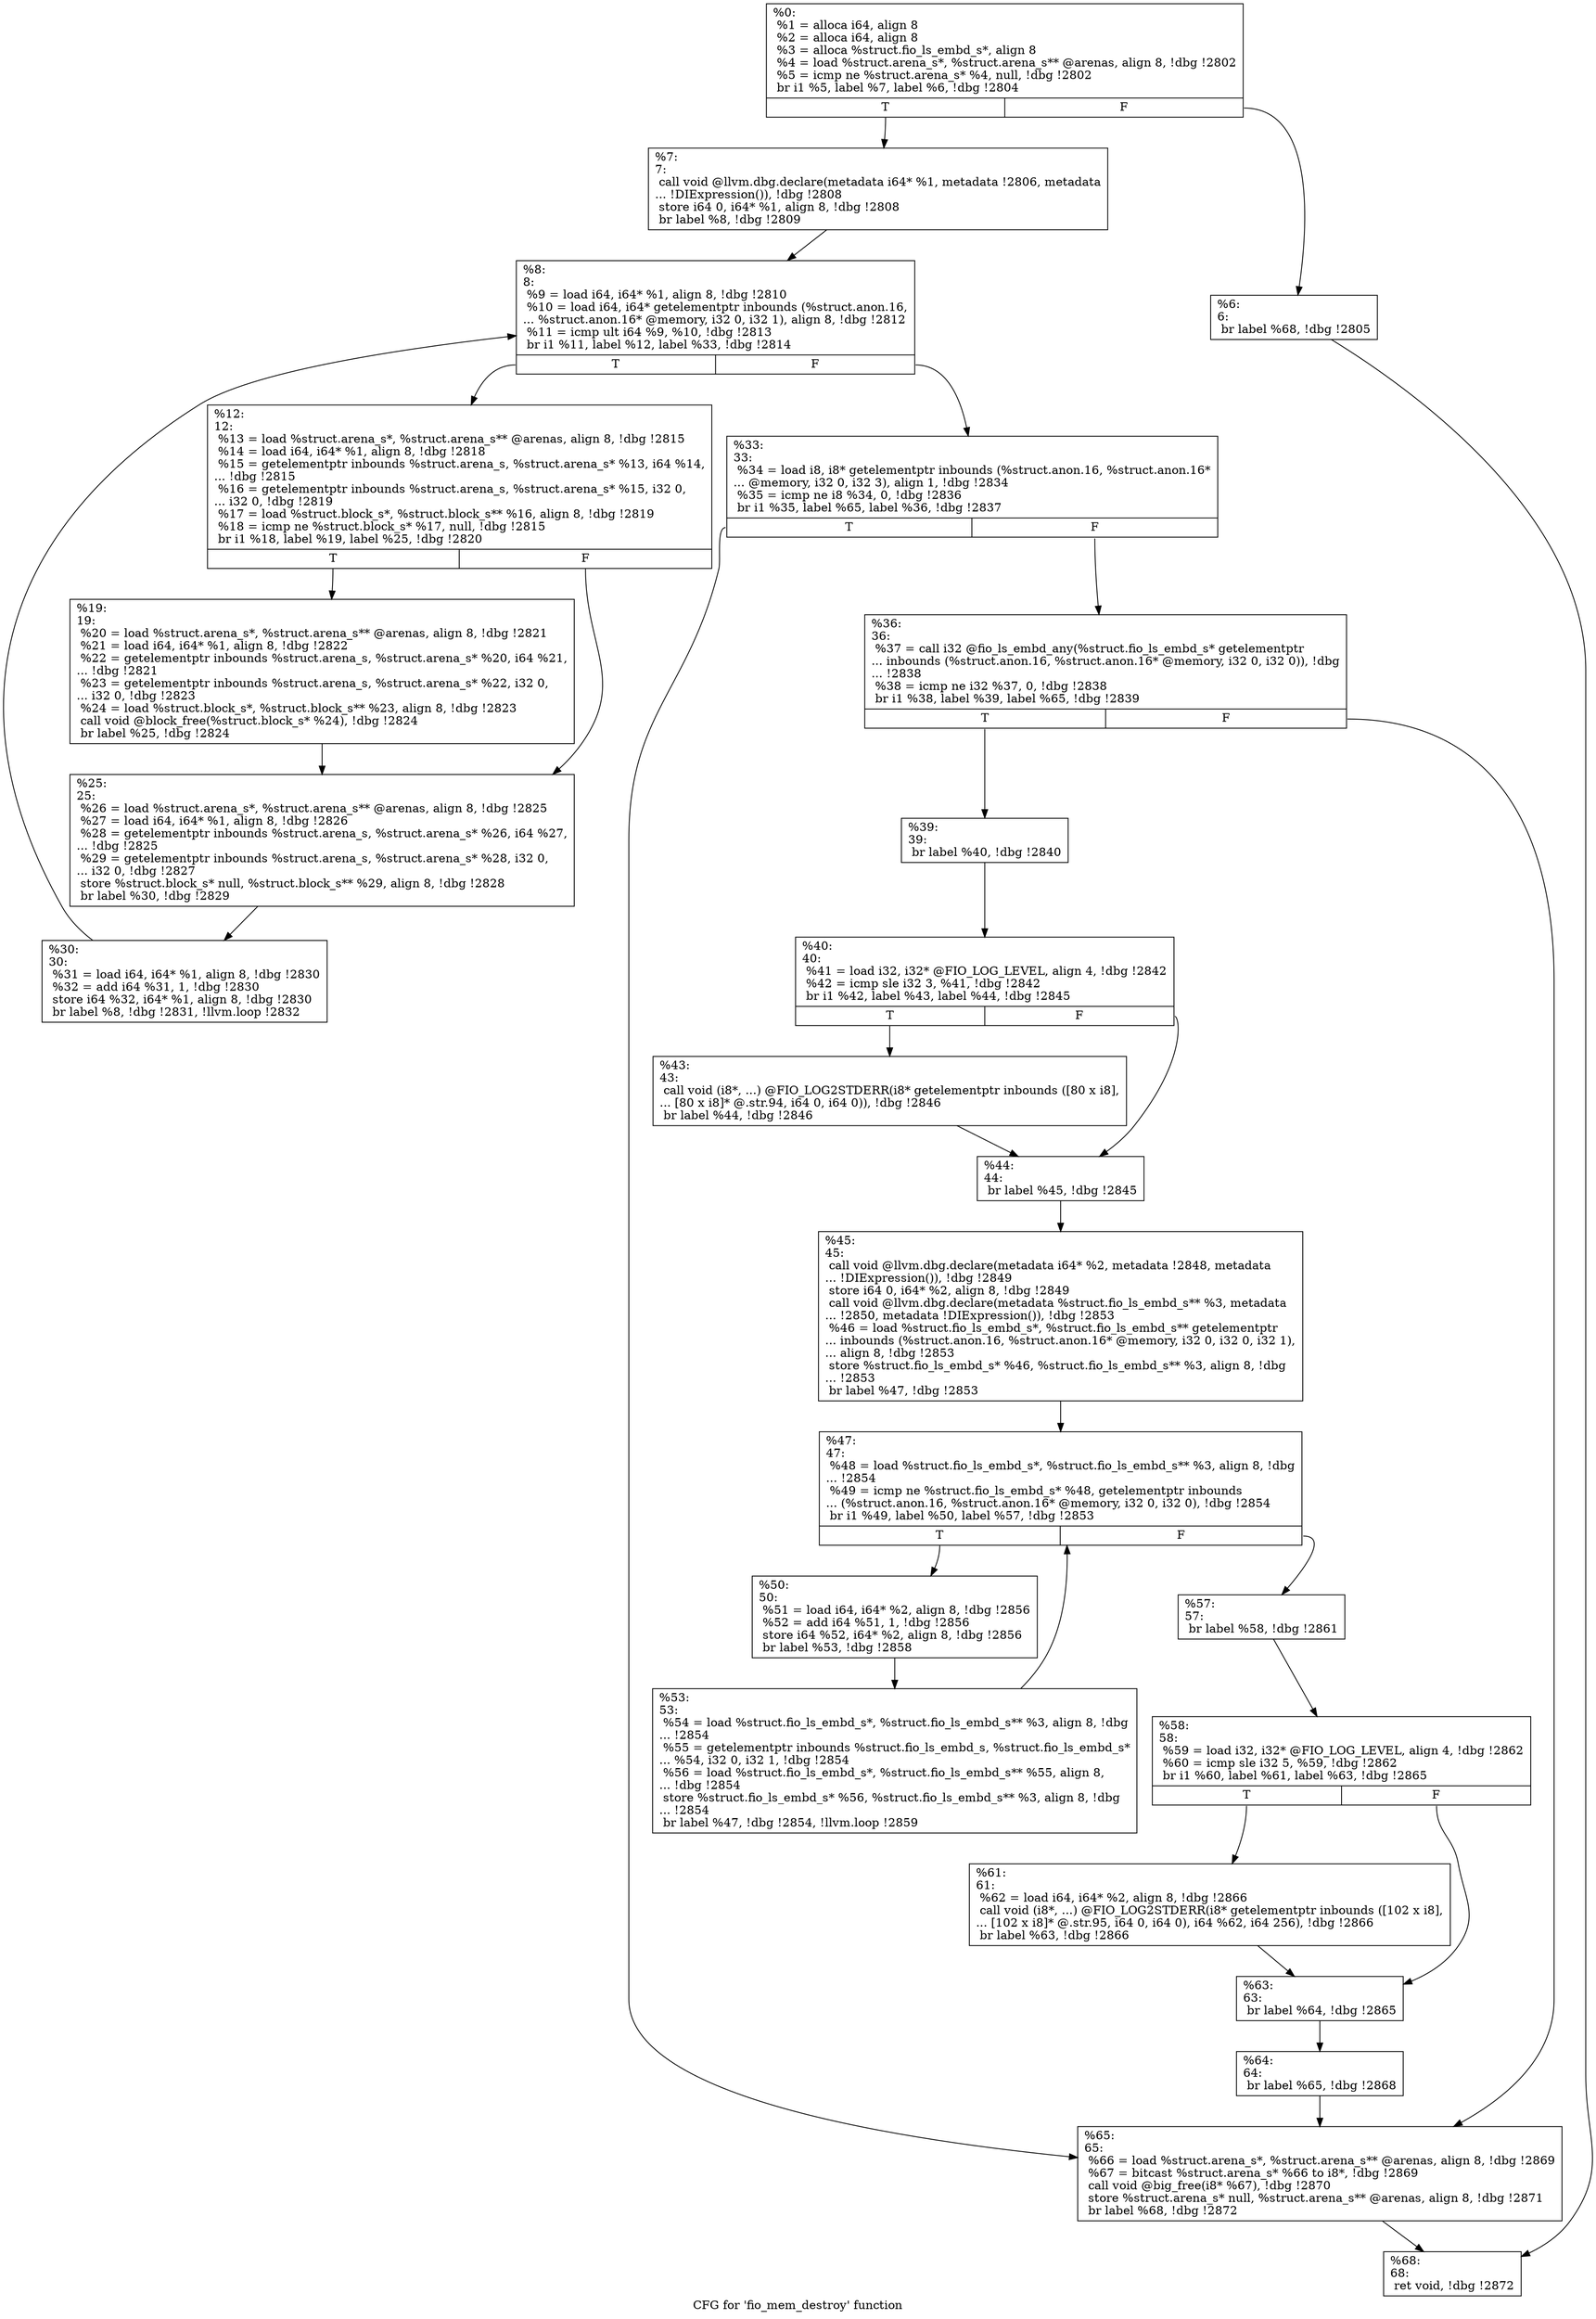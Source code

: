 digraph "CFG for 'fio_mem_destroy' function" {
	label="CFG for 'fio_mem_destroy' function";

	Node0x5568516a1ed0 [shape=record,label="{%0:\l  %1 = alloca i64, align 8\l  %2 = alloca i64, align 8\l  %3 = alloca %struct.fio_ls_embd_s*, align 8\l  %4 = load %struct.arena_s*, %struct.arena_s** @arenas, align 8, !dbg !2802\l  %5 = icmp ne %struct.arena_s* %4, null, !dbg !2802\l  br i1 %5, label %7, label %6, !dbg !2804\l|{<s0>T|<s1>F}}"];
	Node0x5568516a1ed0:s0 -> Node0x5568516a2c10;
	Node0x5568516a1ed0:s1 -> Node0x5568516a2bc0;
	Node0x5568516a2bc0 [shape=record,label="{%6:\l6:                                                \l  br label %68, !dbg !2805\l}"];
	Node0x5568516a2bc0 -> Node0x5568516a32f0;
	Node0x5568516a2c10 [shape=record,label="{%7:\l7:                                                \l  call void @llvm.dbg.declare(metadata i64* %1, metadata !2806, metadata\l... !DIExpression()), !dbg !2808\l  store i64 0, i64* %1, align 8, !dbg !2808\l  br label %8, !dbg !2809\l}"];
	Node0x5568516a2c10 -> Node0x5568516a2c60;
	Node0x5568516a2c60 [shape=record,label="{%8:\l8:                                                \l  %9 = load i64, i64* %1, align 8, !dbg !2810\l  %10 = load i64, i64* getelementptr inbounds (%struct.anon.16,\l... %struct.anon.16* @memory, i32 0, i32 1), align 8, !dbg !2812\l  %11 = icmp ult i64 %9, %10, !dbg !2813\l  br i1 %11, label %12, label %33, !dbg !2814\l|{<s0>T|<s1>F}}"];
	Node0x5568516a2c60:s0 -> Node0x5568516a2cb0;
	Node0x5568516a2c60:s1 -> Node0x5568516a2df0;
	Node0x5568516a2cb0 [shape=record,label="{%12:\l12:                                               \l  %13 = load %struct.arena_s*, %struct.arena_s** @arenas, align 8, !dbg !2815\l  %14 = load i64, i64* %1, align 8, !dbg !2818\l  %15 = getelementptr inbounds %struct.arena_s, %struct.arena_s* %13, i64 %14,\l... !dbg !2815\l  %16 = getelementptr inbounds %struct.arena_s, %struct.arena_s* %15, i32 0,\l... i32 0, !dbg !2819\l  %17 = load %struct.block_s*, %struct.block_s** %16, align 8, !dbg !2819\l  %18 = icmp ne %struct.block_s* %17, null, !dbg !2815\l  br i1 %18, label %19, label %25, !dbg !2820\l|{<s0>T|<s1>F}}"];
	Node0x5568516a2cb0:s0 -> Node0x5568516a2d00;
	Node0x5568516a2cb0:s1 -> Node0x5568516a2d50;
	Node0x5568516a2d00 [shape=record,label="{%19:\l19:                                               \l  %20 = load %struct.arena_s*, %struct.arena_s** @arenas, align 8, !dbg !2821\l  %21 = load i64, i64* %1, align 8, !dbg !2822\l  %22 = getelementptr inbounds %struct.arena_s, %struct.arena_s* %20, i64 %21,\l... !dbg !2821\l  %23 = getelementptr inbounds %struct.arena_s, %struct.arena_s* %22, i32 0,\l... i32 0, !dbg !2823\l  %24 = load %struct.block_s*, %struct.block_s** %23, align 8, !dbg !2823\l  call void @block_free(%struct.block_s* %24), !dbg !2824\l  br label %25, !dbg !2824\l}"];
	Node0x5568516a2d00 -> Node0x5568516a2d50;
	Node0x5568516a2d50 [shape=record,label="{%25:\l25:                                               \l  %26 = load %struct.arena_s*, %struct.arena_s** @arenas, align 8, !dbg !2825\l  %27 = load i64, i64* %1, align 8, !dbg !2826\l  %28 = getelementptr inbounds %struct.arena_s, %struct.arena_s* %26, i64 %27,\l... !dbg !2825\l  %29 = getelementptr inbounds %struct.arena_s, %struct.arena_s* %28, i32 0,\l... i32 0, !dbg !2827\l  store %struct.block_s* null, %struct.block_s** %29, align 8, !dbg !2828\l  br label %30, !dbg !2829\l}"];
	Node0x5568516a2d50 -> Node0x5568516a2da0;
	Node0x5568516a2da0 [shape=record,label="{%30:\l30:                                               \l  %31 = load i64, i64* %1, align 8, !dbg !2830\l  %32 = add i64 %31, 1, !dbg !2830\l  store i64 %32, i64* %1, align 8, !dbg !2830\l  br label %8, !dbg !2831, !llvm.loop !2832\l}"];
	Node0x5568516a2da0 -> Node0x5568516a2c60;
	Node0x5568516a2df0 [shape=record,label="{%33:\l33:                                               \l  %34 = load i8, i8* getelementptr inbounds (%struct.anon.16, %struct.anon.16*\l... @memory, i32 0, i32 3), align 1, !dbg !2834\l  %35 = icmp ne i8 %34, 0, !dbg !2836\l  br i1 %35, label %65, label %36, !dbg !2837\l|{<s0>T|<s1>F}}"];
	Node0x5568516a2df0:s0 -> Node0x5568516a32a0;
	Node0x5568516a2df0:s1 -> Node0x5568516a2e40;
	Node0x5568516a2e40 [shape=record,label="{%36:\l36:                                               \l  %37 = call i32 @fio_ls_embd_any(%struct.fio_ls_embd_s* getelementptr\l... inbounds (%struct.anon.16, %struct.anon.16* @memory, i32 0, i32 0)), !dbg\l... !2838\l  %38 = icmp ne i32 %37, 0, !dbg !2838\l  br i1 %38, label %39, label %65, !dbg !2839\l|{<s0>T|<s1>F}}"];
	Node0x5568516a2e40:s0 -> Node0x5568516a2e90;
	Node0x5568516a2e40:s1 -> Node0x5568516a32a0;
	Node0x5568516a2e90 [shape=record,label="{%39:\l39:                                               \l  br label %40, !dbg !2840\l}"];
	Node0x5568516a2e90 -> Node0x5568516a2ee0;
	Node0x5568516a2ee0 [shape=record,label="{%40:\l40:                                               \l  %41 = load i32, i32* @FIO_LOG_LEVEL, align 4, !dbg !2842\l  %42 = icmp sle i32 3, %41, !dbg !2842\l  br i1 %42, label %43, label %44, !dbg !2845\l|{<s0>T|<s1>F}}"];
	Node0x5568516a2ee0:s0 -> Node0x5568516a2f30;
	Node0x5568516a2ee0:s1 -> Node0x5568516a2f80;
	Node0x5568516a2f30 [shape=record,label="{%43:\l43:                                               \l  call void (i8*, ...) @FIO_LOG2STDERR(i8* getelementptr inbounds ([80 x i8],\l... [80 x i8]* @.str.94, i64 0, i64 0)), !dbg !2846\l  br label %44, !dbg !2846\l}"];
	Node0x5568516a2f30 -> Node0x5568516a2f80;
	Node0x5568516a2f80 [shape=record,label="{%44:\l44:                                               \l  br label %45, !dbg !2845\l}"];
	Node0x5568516a2f80 -> Node0x5568516a2fd0;
	Node0x5568516a2fd0 [shape=record,label="{%45:\l45:                                               \l  call void @llvm.dbg.declare(metadata i64* %2, metadata !2848, metadata\l... !DIExpression()), !dbg !2849\l  store i64 0, i64* %2, align 8, !dbg !2849\l  call void @llvm.dbg.declare(metadata %struct.fio_ls_embd_s** %3, metadata\l... !2850, metadata !DIExpression()), !dbg !2853\l  %46 = load %struct.fio_ls_embd_s*, %struct.fio_ls_embd_s** getelementptr\l... inbounds (%struct.anon.16, %struct.anon.16* @memory, i32 0, i32 0, i32 1),\l... align 8, !dbg !2853\l  store %struct.fio_ls_embd_s* %46, %struct.fio_ls_embd_s** %3, align 8, !dbg\l... !2853\l  br label %47, !dbg !2853\l}"];
	Node0x5568516a2fd0 -> Node0x5568516a3020;
	Node0x5568516a3020 [shape=record,label="{%47:\l47:                                               \l  %48 = load %struct.fio_ls_embd_s*, %struct.fio_ls_embd_s** %3, align 8, !dbg\l... !2854\l  %49 = icmp ne %struct.fio_ls_embd_s* %48, getelementptr inbounds\l... (%struct.anon.16, %struct.anon.16* @memory, i32 0, i32 0), !dbg !2854\l  br i1 %49, label %50, label %57, !dbg !2853\l|{<s0>T|<s1>F}}"];
	Node0x5568516a3020:s0 -> Node0x5568516a3070;
	Node0x5568516a3020:s1 -> Node0x5568516a3110;
	Node0x5568516a3070 [shape=record,label="{%50:\l50:                                               \l  %51 = load i64, i64* %2, align 8, !dbg !2856\l  %52 = add i64 %51, 1, !dbg !2856\l  store i64 %52, i64* %2, align 8, !dbg !2856\l  br label %53, !dbg !2858\l}"];
	Node0x5568516a3070 -> Node0x5568516a30c0;
	Node0x5568516a30c0 [shape=record,label="{%53:\l53:                                               \l  %54 = load %struct.fio_ls_embd_s*, %struct.fio_ls_embd_s** %3, align 8, !dbg\l... !2854\l  %55 = getelementptr inbounds %struct.fio_ls_embd_s, %struct.fio_ls_embd_s*\l... %54, i32 0, i32 1, !dbg !2854\l  %56 = load %struct.fio_ls_embd_s*, %struct.fio_ls_embd_s** %55, align 8,\l... !dbg !2854\l  store %struct.fio_ls_embd_s* %56, %struct.fio_ls_embd_s** %3, align 8, !dbg\l... !2854\l  br label %47, !dbg !2854, !llvm.loop !2859\l}"];
	Node0x5568516a30c0 -> Node0x5568516a3020;
	Node0x5568516a3110 [shape=record,label="{%57:\l57:                                               \l  br label %58, !dbg !2861\l}"];
	Node0x5568516a3110 -> Node0x5568516a3160;
	Node0x5568516a3160 [shape=record,label="{%58:\l58:                                               \l  %59 = load i32, i32* @FIO_LOG_LEVEL, align 4, !dbg !2862\l  %60 = icmp sle i32 5, %59, !dbg !2862\l  br i1 %60, label %61, label %63, !dbg !2865\l|{<s0>T|<s1>F}}"];
	Node0x5568516a3160:s0 -> Node0x5568516a31b0;
	Node0x5568516a3160:s1 -> Node0x5568516a3200;
	Node0x5568516a31b0 [shape=record,label="{%61:\l61:                                               \l  %62 = load i64, i64* %2, align 8, !dbg !2866\l  call void (i8*, ...) @FIO_LOG2STDERR(i8* getelementptr inbounds ([102 x i8],\l... [102 x i8]* @.str.95, i64 0, i64 0), i64 %62, i64 256), !dbg !2866\l  br label %63, !dbg !2866\l}"];
	Node0x5568516a31b0 -> Node0x5568516a3200;
	Node0x5568516a3200 [shape=record,label="{%63:\l63:                                               \l  br label %64, !dbg !2865\l}"];
	Node0x5568516a3200 -> Node0x5568516a3250;
	Node0x5568516a3250 [shape=record,label="{%64:\l64:                                               \l  br label %65, !dbg !2868\l}"];
	Node0x5568516a3250 -> Node0x5568516a32a0;
	Node0x5568516a32a0 [shape=record,label="{%65:\l65:                                               \l  %66 = load %struct.arena_s*, %struct.arena_s** @arenas, align 8, !dbg !2869\l  %67 = bitcast %struct.arena_s* %66 to i8*, !dbg !2869\l  call void @big_free(i8* %67), !dbg !2870\l  store %struct.arena_s* null, %struct.arena_s** @arenas, align 8, !dbg !2871\l  br label %68, !dbg !2872\l}"];
	Node0x5568516a32a0 -> Node0x5568516a32f0;
	Node0x5568516a32f0 [shape=record,label="{%68:\l68:                                               \l  ret void, !dbg !2872\l}"];
}
